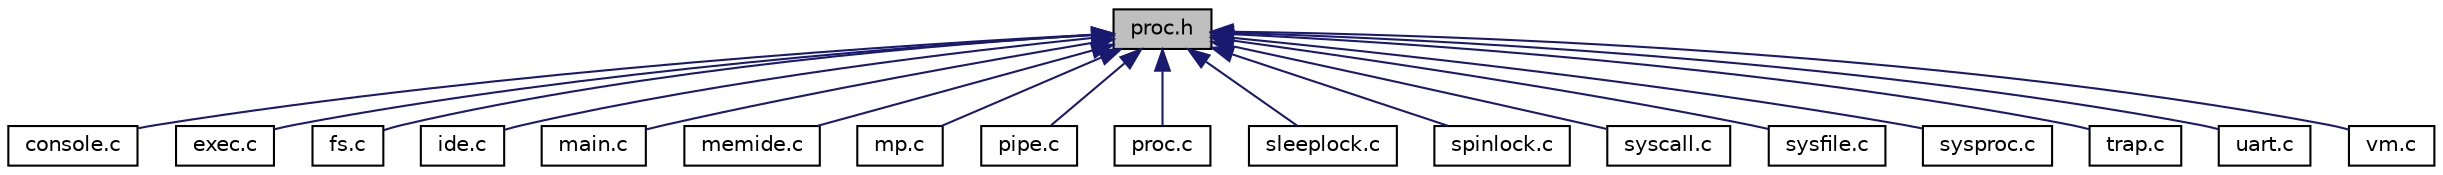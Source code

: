 digraph "proc.h"
{
 // LATEX_PDF_SIZE
  edge [fontname="Helvetica",fontsize="10",labelfontname="Helvetica",labelfontsize="10"];
  node [fontname="Helvetica",fontsize="10",shape=record];
  Node1 [label="proc.h",height=0.2,width=0.4,color="black", fillcolor="grey75", style="filled", fontcolor="black",tooltip=" "];
  Node1 -> Node2 [dir="back",color="midnightblue",fontsize="10",style="solid",fontname="Helvetica"];
  Node2 [label="console.c",height=0.2,width=0.4,color="black", fillcolor="white", style="filled",URL="$d0/d56/console_8c.html",tooltip=" "];
  Node1 -> Node3 [dir="back",color="midnightblue",fontsize="10",style="solid",fontname="Helvetica"];
  Node3 [label="exec.c",height=0.2,width=0.4,color="black", fillcolor="white", style="filled",URL="$df/dc9/exec_8c.html",tooltip=" "];
  Node1 -> Node4 [dir="back",color="midnightblue",fontsize="10",style="solid",fontname="Helvetica"];
  Node4 [label="fs.c",height=0.2,width=0.4,color="black", fillcolor="white", style="filled",URL="$d2/d5a/fs_8c.html",tooltip=" "];
  Node1 -> Node5 [dir="back",color="midnightblue",fontsize="10",style="solid",fontname="Helvetica"];
  Node5 [label="ide.c",height=0.2,width=0.4,color="black", fillcolor="white", style="filled",URL="$d9/d2f/ide_8c.html",tooltip=" "];
  Node1 -> Node6 [dir="back",color="midnightblue",fontsize="10",style="solid",fontname="Helvetica"];
  Node6 [label="main.c",height=0.2,width=0.4,color="black", fillcolor="white", style="filled",URL="$d0/d29/main_8c.html",tooltip=" "];
  Node1 -> Node7 [dir="back",color="midnightblue",fontsize="10",style="solid",fontname="Helvetica"];
  Node7 [label="memide.c",height=0.2,width=0.4,color="black", fillcolor="white", style="filled",URL="$da/d9b/memide_8c.html",tooltip=" "];
  Node1 -> Node8 [dir="back",color="midnightblue",fontsize="10",style="solid",fontname="Helvetica"];
  Node8 [label="mp.c",height=0.2,width=0.4,color="black", fillcolor="white", style="filled",URL="$dd/d06/mp_8c.html",tooltip=" "];
  Node1 -> Node9 [dir="back",color="midnightblue",fontsize="10",style="solid",fontname="Helvetica"];
  Node9 [label="pipe.c",height=0.2,width=0.4,color="black", fillcolor="white", style="filled",URL="$d1/d47/pipe_8c.html",tooltip=" "];
  Node1 -> Node10 [dir="back",color="midnightblue",fontsize="10",style="solid",fontname="Helvetica"];
  Node10 [label="proc.c",height=0.2,width=0.4,color="black", fillcolor="white", style="filled",URL="$d3/dda/proc_8c.html",tooltip=" "];
  Node1 -> Node11 [dir="back",color="midnightblue",fontsize="10",style="solid",fontname="Helvetica"];
  Node11 [label="sleeplock.c",height=0.2,width=0.4,color="black", fillcolor="white", style="filled",URL="$d8/dd1/sleeplock_8c.html",tooltip=" "];
  Node1 -> Node12 [dir="back",color="midnightblue",fontsize="10",style="solid",fontname="Helvetica"];
  Node12 [label="spinlock.c",height=0.2,width=0.4,color="black", fillcolor="white", style="filled",URL="$d3/d2d/spinlock_8c.html",tooltip=" "];
  Node1 -> Node13 [dir="back",color="midnightblue",fontsize="10",style="solid",fontname="Helvetica"];
  Node13 [label="syscall.c",height=0.2,width=0.4,color="black", fillcolor="white", style="filled",URL="$db/dd8/syscall_8c.html",tooltip=" "];
  Node1 -> Node14 [dir="back",color="midnightblue",fontsize="10",style="solid",fontname="Helvetica"];
  Node14 [label="sysfile.c",height=0.2,width=0.4,color="black", fillcolor="white", style="filled",URL="$d1/d14/sysfile_8c.html",tooltip=" "];
  Node1 -> Node15 [dir="back",color="midnightblue",fontsize="10",style="solid",fontname="Helvetica"];
  Node15 [label="sysproc.c",height=0.2,width=0.4,color="black", fillcolor="white", style="filled",URL="$dd/d35/sysproc_8c.html",tooltip=" "];
  Node1 -> Node16 [dir="back",color="midnightblue",fontsize="10",style="solid",fontname="Helvetica"];
  Node16 [label="trap.c",height=0.2,width=0.4,color="black", fillcolor="white", style="filled",URL="$dc/d6f/trap_8c.html",tooltip=" "];
  Node1 -> Node17 [dir="back",color="midnightblue",fontsize="10",style="solid",fontname="Helvetica"];
  Node17 [label="uart.c",height=0.2,width=0.4,color="black", fillcolor="white", style="filled",URL="$d1/d87/uart_8c.html",tooltip=" "];
  Node1 -> Node18 [dir="back",color="midnightblue",fontsize="10",style="solid",fontname="Helvetica"];
  Node18 [label="vm.c",height=0.2,width=0.4,color="black", fillcolor="white", style="filled",URL="$de/de9/vm_8c.html",tooltip=" "];
}
